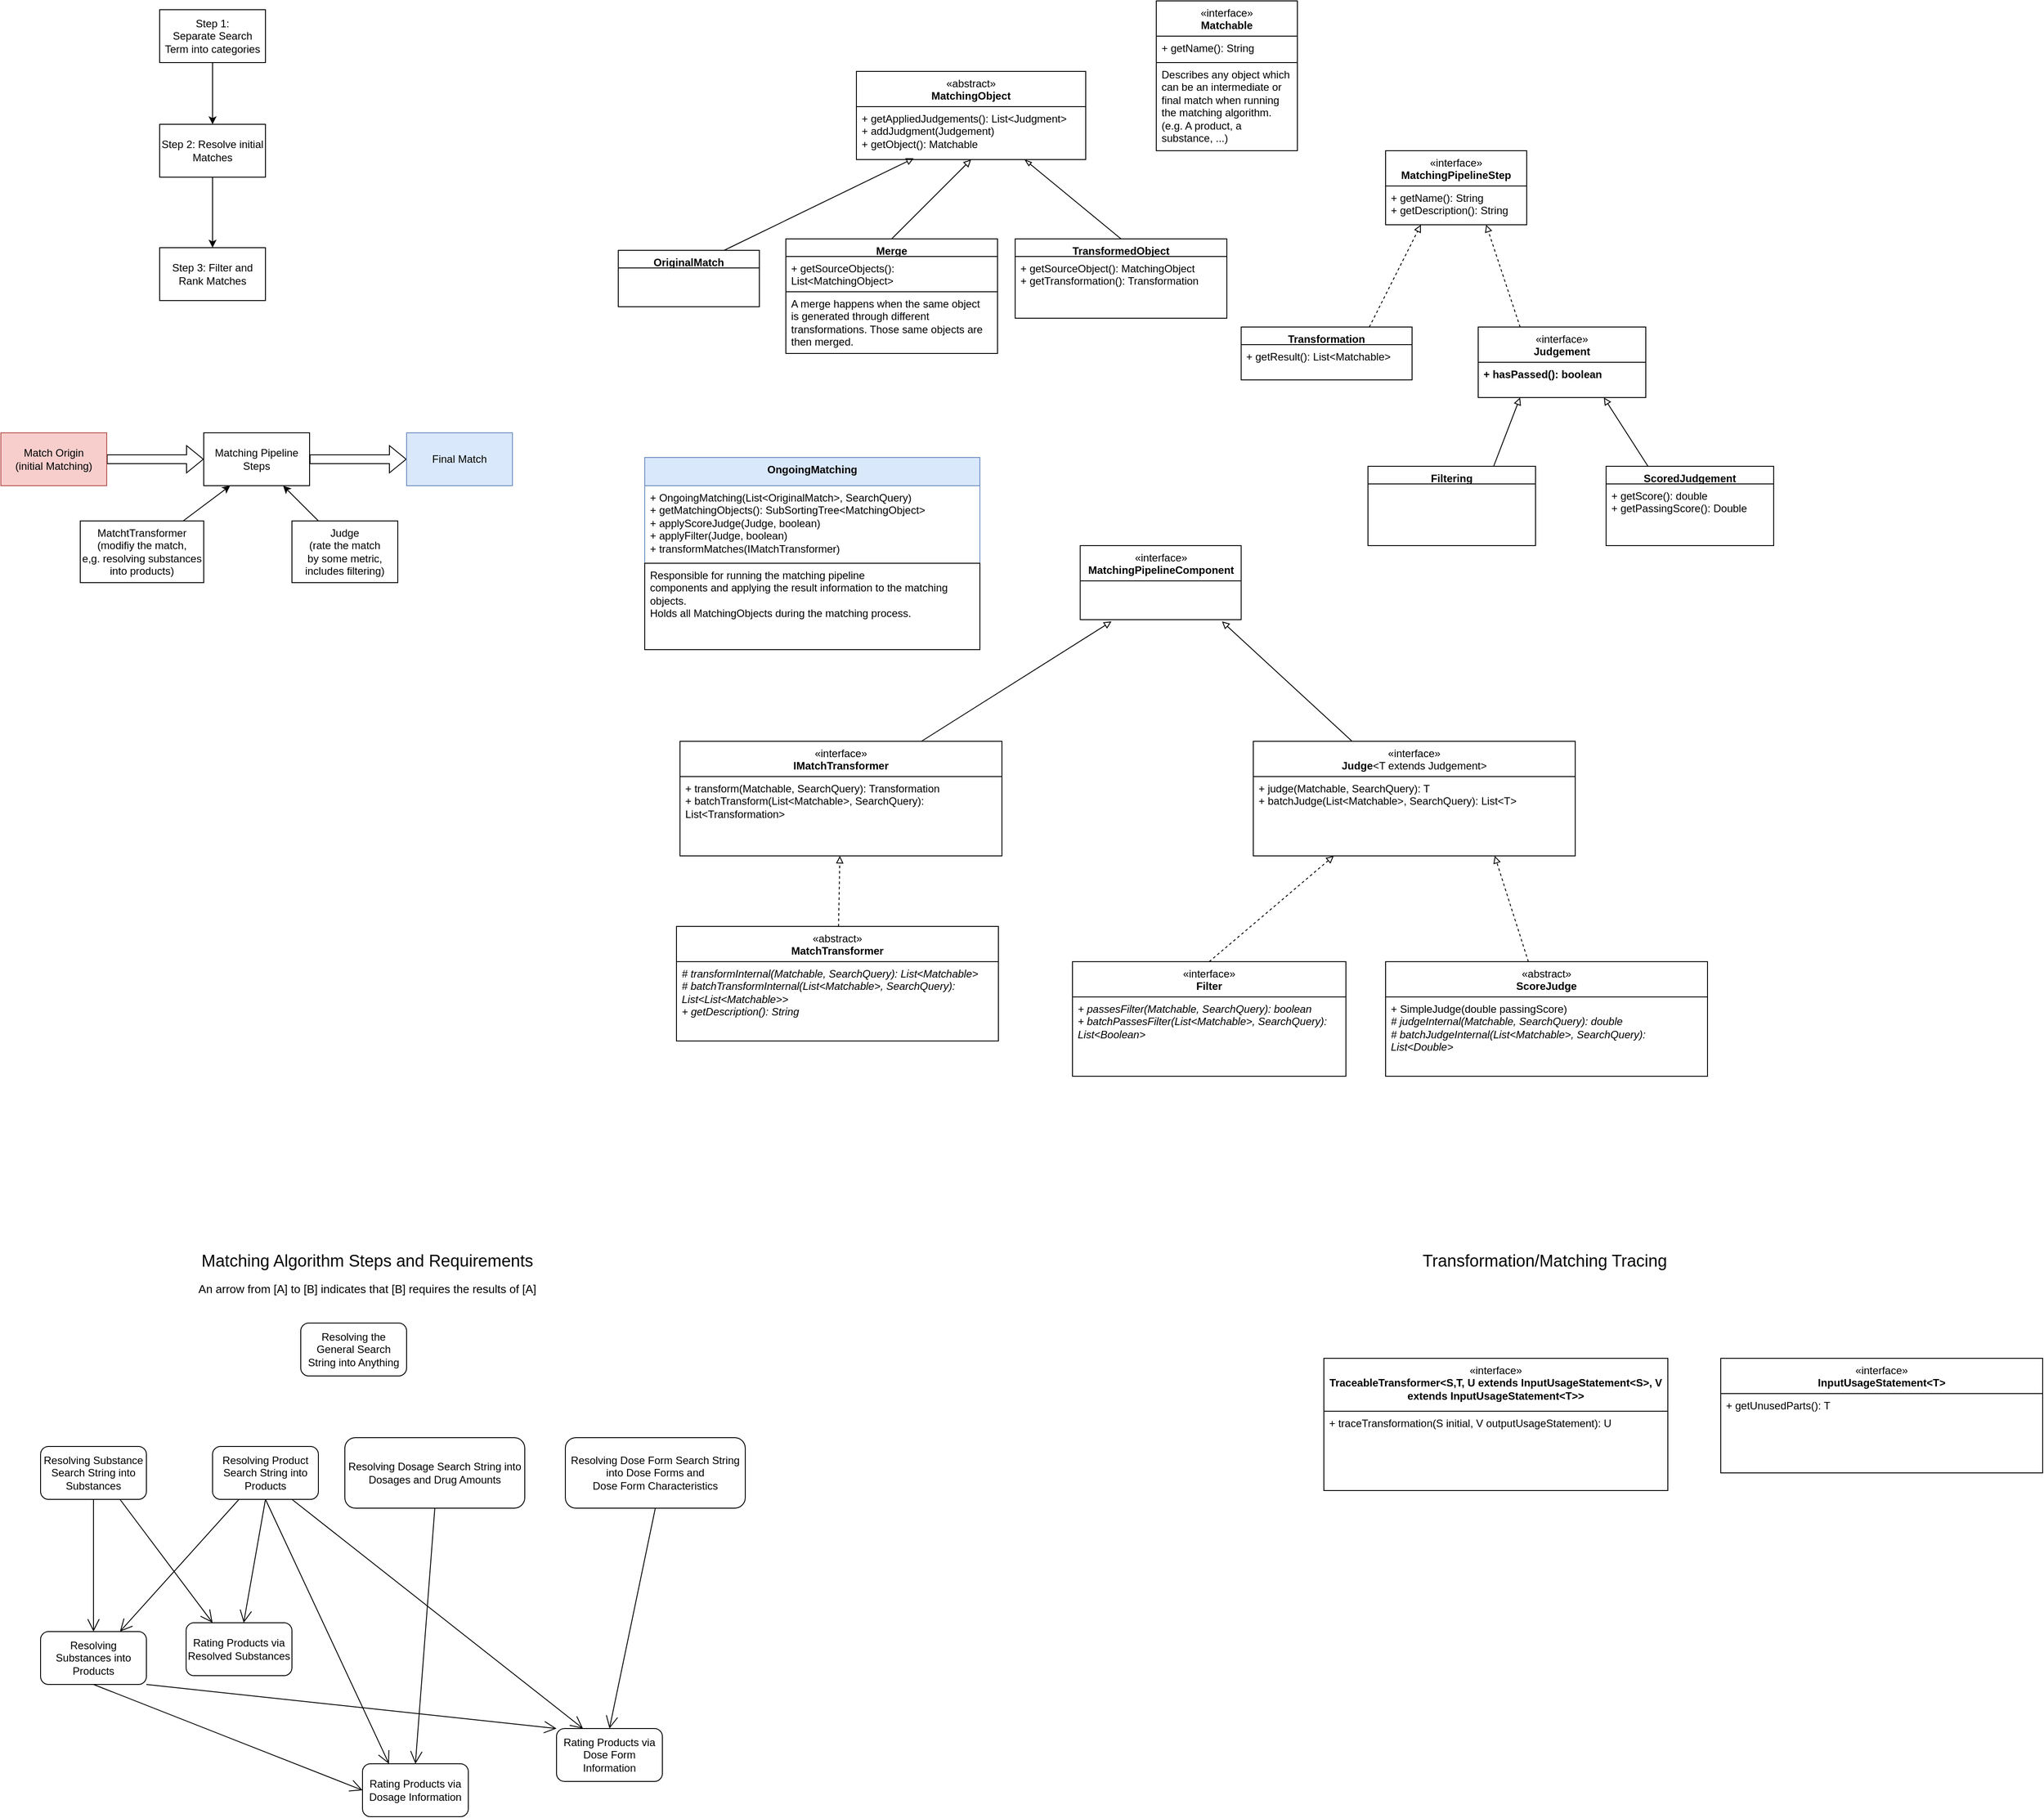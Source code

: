 <mxfile version="24.4.0" type="device">
  <diagram name="Page-1" id="FMcPhcLRTEElsIuv75pr">
    <mxGraphModel dx="1318" dy="723" grid="1" gridSize="10" guides="1" tooltips="1" connect="1" arrows="1" fold="1" page="1" pageScale="1" pageWidth="850" pageHeight="1100" math="0" shadow="0">
      <root>
        <mxCell id="0" />
        <mxCell id="1" parent="0" />
        <mxCell id="ELG1PlljHL2-bM1odg6w-3" style="edgeStyle=orthogonalEdgeStyle;rounded=0;orthogonalLoop=1;jettySize=auto;html=1;entryX=0.5;entryY=0;entryDx=0;entryDy=0;" parent="1" source="ELG1PlljHL2-bM1odg6w-1" target="1X00-2WaaPi3FvJcH1Gz-4" edge="1">
          <mxGeometry relative="1" as="geometry">
            <mxPoint x="300" y="340" as="targetPoint" />
          </mxGeometry>
        </mxCell>
        <mxCell id="ELG1PlljHL2-bM1odg6w-1" value="&lt;div&gt;Step 1:&lt;/div&gt;&lt;div&gt;Separate Search Term into categories&lt;br&gt;&lt;/div&gt;" style="rounded=0;whiteSpace=wrap;html=1;" parent="1" vertex="1">
          <mxGeometry x="240" y="220" width="120" height="60" as="geometry" />
        </mxCell>
        <mxCell id="ELG1PlljHL2-bM1odg6w-2" value="Step 3: Filter and Rank Matches" style="rounded=0;whiteSpace=wrap;html=1;" parent="1" vertex="1">
          <mxGeometry x="240" y="490" width="120" height="60" as="geometry" />
        </mxCell>
        <mxCell id="ELG1PlljHL2-bM1odg6w-7" style="edgeStyle=orthogonalEdgeStyle;rounded=0;orthogonalLoop=1;jettySize=auto;html=1;entryX=0;entryY=0.5;entryDx=0;entryDy=0;shape=flexArrow;" parent="1" source="ELG1PlljHL2-bM1odg6w-4" target="ELG1PlljHL2-bM1odg6w-5" edge="1">
          <mxGeometry relative="1" as="geometry" />
        </mxCell>
        <mxCell id="ELG1PlljHL2-bM1odg6w-4" value="Match Origin&lt;br&gt;&lt;div&gt;(initial Matching)&lt;/div&gt;" style="rounded=0;whiteSpace=wrap;html=1;fillColor=#f8cecc;strokeColor=#b85450;" parent="1" vertex="1">
          <mxGeometry x="60" y="700" width="120" height="60" as="geometry" />
        </mxCell>
        <mxCell id="ELG1PlljHL2-bM1odg6w-8" style="edgeStyle=orthogonalEdgeStyle;rounded=0;orthogonalLoop=1;jettySize=auto;html=1;entryX=0;entryY=0.5;entryDx=0;entryDy=0;shape=flexArrow;" parent="1" source="ELG1PlljHL2-bM1odg6w-5" target="ELG1PlljHL2-bM1odg6w-6" edge="1">
          <mxGeometry relative="1" as="geometry" />
        </mxCell>
        <mxCell id="ELG1PlljHL2-bM1odg6w-5" value="Matching Pipeline&lt;br&gt;Steps" style="rounded=0;whiteSpace=wrap;html=1;" parent="1" vertex="1">
          <mxGeometry x="290" y="700" width="120" height="60" as="geometry" />
        </mxCell>
        <mxCell id="ELG1PlljHL2-bM1odg6w-6" value="Final Match" style="rounded=0;whiteSpace=wrap;html=1;fillColor=#dae8fc;strokeColor=#6c8ebf;" parent="1" vertex="1">
          <mxGeometry x="520" y="700" width="120" height="60" as="geometry" />
        </mxCell>
        <mxCell id="ELG1PlljHL2-bM1odg6w-13" style="rounded=0;orthogonalLoop=1;jettySize=auto;html=1;entryX=0.25;entryY=1;entryDx=0;entryDy=0;" parent="1" source="ELG1PlljHL2-bM1odg6w-12" target="ELG1PlljHL2-bM1odg6w-5" edge="1">
          <mxGeometry relative="1" as="geometry">
            <mxPoint x="320" y="762" as="targetPoint" />
          </mxGeometry>
        </mxCell>
        <mxCell id="ELG1PlljHL2-bM1odg6w-12" value="MatchtTransformer&lt;br&gt;(modifiy the match,&lt;br&gt;&lt;div&gt;e,g. resolving substances into products)&lt;br&gt;&lt;/div&gt;" style="rounded=0;whiteSpace=wrap;html=1;" parent="1" vertex="1">
          <mxGeometry x="150" y="800" width="140" height="70" as="geometry" />
        </mxCell>
        <mxCell id="ELG1PlljHL2-bM1odg6w-17" style="rounded=0;orthogonalLoop=1;jettySize=auto;html=1;exitX=0.25;exitY=0;exitDx=0;exitDy=0;entryX=0.75;entryY=1;entryDx=0;entryDy=0;" parent="1" source="ELG1PlljHL2-bM1odg6w-16" target="ELG1PlljHL2-bM1odg6w-5" edge="1">
          <mxGeometry relative="1" as="geometry" />
        </mxCell>
        <mxCell id="ELG1PlljHL2-bM1odg6w-16" value="Judge&lt;br&gt;(rate the match&lt;br&gt;by some metric,&lt;br&gt;includes filtering)" style="rounded=0;whiteSpace=wrap;html=1;" parent="1" vertex="1">
          <mxGeometry x="390" y="800" width="120" height="70" as="geometry" />
        </mxCell>
        <mxCell id="ELG1PlljHL2-bM1odg6w-28" value="&lt;span style=&quot;font-weight: normal;&quot;&gt;«interface»&lt;/span&gt;&lt;br&gt;&lt;b&gt;MatchingPipelineStep&lt;/b&gt;" style="swimlane;fontStyle=1;align=center;verticalAlign=top;childLayout=stackLayout;horizontal=1;startSize=40;horizontalStack=0;resizeParent=1;resizeParentMax=0;resizeLast=0;collapsible=1;marginBottom=0;whiteSpace=wrap;html=1;" parent="1" vertex="1">
          <mxGeometry x="1630" y="380" width="160" height="84" as="geometry" />
        </mxCell>
        <mxCell id="ELG1PlljHL2-bM1odg6w-29" value="&lt;div&gt;+ getName(): String&lt;/div&gt;&lt;div&gt;+ getDescription(): String&lt;br&gt;&lt;/div&gt;" style="text;strokeColor=none;fillColor=none;align=left;verticalAlign=top;spacingLeft=4;spacingRight=4;overflow=hidden;rotatable=0;points=[[0,0.5],[1,0.5]];portConstraint=eastwest;whiteSpace=wrap;html=1;" parent="ELG1PlljHL2-bM1odg6w-28" vertex="1">
          <mxGeometry y="40" width="160" height="44" as="geometry" />
        </mxCell>
        <mxCell id="ELG1PlljHL2-bM1odg6w-34" style="rounded=0;orthogonalLoop=1;jettySize=auto;html=1;entryX=0.713;entryY=1;entryDx=0;entryDy=0;entryPerimeter=0;exitX=0.25;exitY=0;exitDx=0;exitDy=0;dashed=1;endArrow=block;endFill=0;" parent="1" source="kuBtR63fE_IgyAm7oiev-7" target="ELG1PlljHL2-bM1odg6w-29" edge="1">
          <mxGeometry relative="1" as="geometry">
            <mxPoint x="1780" y="560" as="sourcePoint" />
          </mxGeometry>
        </mxCell>
        <mxCell id="ELG1PlljHL2-bM1odg6w-35" value="Transformation" style="swimlane;fontStyle=1;align=center;verticalAlign=top;childLayout=stackLayout;horizontal=1;startSize=20;horizontalStack=0;resizeParent=1;resizeParentMax=0;resizeLast=0;collapsible=1;marginBottom=0;whiteSpace=wrap;html=1;" parent="1" vertex="1">
          <mxGeometry x="1466.25" y="580" width="193.75" height="60" as="geometry" />
        </mxCell>
        <mxCell id="kuBtR63fE_IgyAm7oiev-61" value="+ getResult(): List&amp;lt;Matchable&amp;gt;" style="text;strokeColor=none;fillColor=none;align=left;verticalAlign=top;spacingLeft=4;spacingRight=4;overflow=hidden;rotatable=0;points=[[0,0.5],[1,0.5]];portConstraint=eastwest;whiteSpace=wrap;html=1;" parent="ELG1PlljHL2-bM1odg6w-35" vertex="1">
          <mxGeometry y="20" width="193.75" height="40" as="geometry" />
        </mxCell>
        <mxCell id="kuBtR63fE_IgyAm7oiev-1" value="&lt;span style=&quot;font-weight: normal;&quot;&gt;«abstract»&lt;/span&gt;&lt;br&gt;MatchingObject" style="swimlane;fontStyle=1;align=center;verticalAlign=top;childLayout=stackLayout;horizontal=1;startSize=40;horizontalStack=0;resizeParent=1;resizeParentMax=0;resizeLast=0;collapsible=1;marginBottom=0;whiteSpace=wrap;html=1;" parent="1" vertex="1">
          <mxGeometry x="1030" y="290" width="260" height="100" as="geometry" />
        </mxCell>
        <mxCell id="kuBtR63fE_IgyAm7oiev-5" value="&lt;div&gt;+ getAppliedJudgements(): List&amp;lt;Judgment&amp;gt;&lt;br&gt;&lt;/div&gt;&lt;div&gt;+ addJudgment(Judgement)&lt;br&gt;&lt;/div&gt;+ getObject(): Matchable" style="text;strokeColor=none;fillColor=none;align=left;verticalAlign=top;spacingLeft=4;spacingRight=4;overflow=hidden;rotatable=0;points=[[0,0.5],[1,0.5]];portConstraint=eastwest;whiteSpace=wrap;html=1;" parent="kuBtR63fE_IgyAm7oiev-1" vertex="1">
          <mxGeometry y="40" width="260" height="60" as="geometry" />
        </mxCell>
        <mxCell id="kuBtR63fE_IgyAm7oiev-7" value="&lt;div&gt;&lt;span style=&quot;font-weight: normal;&quot;&gt;«interface»&lt;/span&gt;&lt;br&gt;Judgement&lt;/div&gt;" style="swimlane;fontStyle=1;align=center;verticalAlign=top;childLayout=stackLayout;horizontal=1;startSize=40;horizontalStack=0;resizeParent=1;resizeParentMax=0;resizeLast=0;collapsible=1;marginBottom=0;whiteSpace=wrap;html=1;" parent="1" vertex="1">
          <mxGeometry x="1735" y="580" width="190" height="80" as="geometry" />
        </mxCell>
        <mxCell id="kuBtR63fE_IgyAm7oiev-8" value="+ hasPassed(): boolean" style="text;strokeColor=none;fillColor=none;align=left;verticalAlign=top;spacingLeft=4;spacingRight=4;overflow=hidden;rotatable=0;points=[[0,0.5],[1,0.5]];portConstraint=eastwest;whiteSpace=wrap;html=1;fontStyle=1" parent="kuBtR63fE_IgyAm7oiev-7" vertex="1">
          <mxGeometry y="40" width="190" height="40" as="geometry" />
        </mxCell>
        <mxCell id="kuBtR63fE_IgyAm7oiev-16" style="rounded=0;orthogonalLoop=1;jettySize=auto;html=1;exitX=0.25;exitY=0;exitDx=0;exitDy=0;entryX=0.75;entryY=1;entryDx=0;entryDy=0;endArrow=block;endFill=0;" parent="1" source="kuBtR63fE_IgyAm7oiev-9" target="kuBtR63fE_IgyAm7oiev-7" edge="1">
          <mxGeometry relative="1" as="geometry" />
        </mxCell>
        <mxCell id="kuBtR63fE_IgyAm7oiev-9" value="ScoredJudgement" style="swimlane;fontStyle=1;align=center;verticalAlign=top;childLayout=stackLayout;horizontal=1;startSize=20;horizontalStack=0;resizeParent=1;resizeParentMax=0;resizeLast=0;collapsible=1;marginBottom=0;whiteSpace=wrap;html=1;" parent="1" vertex="1">
          <mxGeometry x="1880" y="738" width="190" height="90" as="geometry" />
        </mxCell>
        <mxCell id="kuBtR63fE_IgyAm7oiev-10" value="+ getScore(): double&lt;br&gt;&lt;div&gt;+ getPassingScore(): Double&lt;/div&gt;" style="text;strokeColor=none;fillColor=none;align=left;verticalAlign=top;spacingLeft=4;spacingRight=4;overflow=hidden;rotatable=0;points=[[0,0.5],[1,0.5]];portConstraint=eastwest;whiteSpace=wrap;html=1;" parent="kuBtR63fE_IgyAm7oiev-9" vertex="1">
          <mxGeometry y="20" width="190" height="70" as="geometry" />
        </mxCell>
        <mxCell id="kuBtR63fE_IgyAm7oiev-15" style="rounded=0;orthogonalLoop=1;jettySize=auto;html=1;exitX=0.75;exitY=0;exitDx=0;exitDy=0;entryX=0.25;entryY=1;entryDx=0;entryDy=0;endArrow=block;endFill=0;" parent="1" source="kuBtR63fE_IgyAm7oiev-13" target="kuBtR63fE_IgyAm7oiev-7" edge="1">
          <mxGeometry relative="1" as="geometry" />
        </mxCell>
        <mxCell id="kuBtR63fE_IgyAm7oiev-13" value="Filtering" style="swimlane;fontStyle=1;align=center;verticalAlign=top;childLayout=stackLayout;horizontal=1;startSize=20;horizontalStack=0;resizeParent=1;resizeParentMax=0;resizeLast=0;collapsible=1;marginBottom=0;whiteSpace=wrap;html=1;" parent="1" vertex="1">
          <mxGeometry x="1610" y="738" width="190" height="90" as="geometry">
            <mxRectangle x="1610" y="738" width="90" height="32" as="alternateBounds" />
          </mxGeometry>
        </mxCell>
        <mxCell id="kuBtR63fE_IgyAm7oiev-17" value="" style="rounded=0;orthogonalLoop=1;jettySize=auto;html=1;exitX=0.75;exitY=0;exitDx=0;exitDy=0;entryX=0.25;entryY=1;entryDx=0;entryDy=0;endArrow=block;endFill=0;dashed=1;" parent="1" source="ELG1PlljHL2-bM1odg6w-35" target="ELG1PlljHL2-bM1odg6w-28" edge="1">
          <mxGeometry relative="1" as="geometry">
            <mxPoint x="1510" y="603" as="sourcePoint" />
            <mxPoint x="1627.5" y="502" as="targetPoint" />
          </mxGeometry>
        </mxCell>
        <mxCell id="kuBtR63fE_IgyAm7oiev-19" value="OriginalMatch" style="swimlane;fontStyle=1;align=center;verticalAlign=top;childLayout=stackLayout;horizontal=1;startSize=20;horizontalStack=0;resizeParent=1;resizeParentMax=0;resizeLast=0;collapsible=1;marginBottom=0;whiteSpace=wrap;html=1;" parent="1" vertex="1">
          <mxGeometry x="760" y="493" width="160" height="64" as="geometry" />
        </mxCell>
        <mxCell id="kuBtR63fE_IgyAm7oiev-25" style="rounded=0;orthogonalLoop=1;jettySize=auto;html=1;exitX=0.5;exitY=0;exitDx=0;exitDy=0;endArrow=blockThin;endFill=0;" parent="1" source="kuBtR63fE_IgyAm7oiev-21" target="kuBtR63fE_IgyAm7oiev-1" edge="1">
          <mxGeometry relative="1" as="geometry" />
        </mxCell>
        <mxCell id="kuBtR63fE_IgyAm7oiev-21" value="TransformedObject" style="swimlane;fontStyle=1;align=center;verticalAlign=top;childLayout=stackLayout;horizontal=1;startSize=20;horizontalStack=0;resizeParent=1;resizeParentMax=0;resizeLast=0;collapsible=1;marginBottom=0;whiteSpace=wrap;html=1;" parent="1" vertex="1">
          <mxGeometry x="1210" y="480" width="240" height="90" as="geometry" />
        </mxCell>
        <mxCell id="kuBtR63fE_IgyAm7oiev-22" value="&lt;div&gt;+ getSourceObject(): MatchingObject&lt;br&gt;&lt;/div&gt;&lt;div&gt;+ getTransformation(): Transformation&lt;br&gt;&lt;/div&gt;" style="text;strokeColor=none;fillColor=none;align=left;verticalAlign=top;spacingLeft=4;spacingRight=4;overflow=hidden;rotatable=0;points=[[0,0.5],[1,0.5]];portConstraint=eastwest;whiteSpace=wrap;html=1;" parent="kuBtR63fE_IgyAm7oiev-21" vertex="1">
          <mxGeometry y="20" width="240" height="70" as="geometry" />
        </mxCell>
        <mxCell id="kuBtR63fE_IgyAm7oiev-24" style="rounded=0;orthogonalLoop=1;jettySize=auto;html=1;exitX=0.75;exitY=0;exitDx=0;exitDy=0;entryX=0.25;entryY=0.977;entryDx=0;entryDy=0;entryPerimeter=0;endArrow=block;endFill=0;" parent="1" source="kuBtR63fE_IgyAm7oiev-19" target="kuBtR63fE_IgyAm7oiev-5" edge="1">
          <mxGeometry relative="1" as="geometry" />
        </mxCell>
        <mxCell id="kuBtR63fE_IgyAm7oiev-26" value="&lt;span style=&quot;font-weight: normal;&quot;&gt;«interface»&lt;/span&gt;&lt;br&gt;Matchable" style="swimlane;fontStyle=1;align=center;verticalAlign=top;childLayout=stackLayout;horizontal=1;startSize=40;horizontalStack=0;resizeParent=1;resizeParentMax=0;resizeLast=0;collapsible=1;marginBottom=0;whiteSpace=wrap;html=1;" parent="1" vertex="1">
          <mxGeometry x="1370" y="210" width="160" height="170" as="geometry" />
        </mxCell>
        <mxCell id="kuBtR63fE_IgyAm7oiev-27" value="&lt;div&gt;+ getName(): String&lt;/div&gt;" style="text;strokeColor=none;fillColor=none;align=left;verticalAlign=top;spacingLeft=4;spacingRight=4;overflow=hidden;rotatable=0;points=[[0,0.5],[1,0.5]];portConstraint=eastwest;whiteSpace=wrap;html=1;" parent="kuBtR63fE_IgyAm7oiev-26" vertex="1">
          <mxGeometry y="40" width="160" height="30" as="geometry" />
        </mxCell>
        <mxCell id="kuBtR63fE_IgyAm7oiev-28" value="&lt;div&gt;Describes any object which&lt;/div&gt;&lt;div&gt;can be an intermediate or&lt;/div&gt;&lt;div&gt;final match when running&lt;/div&gt;&lt;div&gt;the matching algorithm.&lt;br&gt;(e.g. A product, a substance, ...)&lt;br&gt;&lt;/div&gt;" style="text;strokeColor=default;fillColor=none;align=left;verticalAlign=top;spacingLeft=4;spacingRight=4;overflow=hidden;rotatable=0;points=[[0,0.5],[1,0.5]];portConstraint=eastwest;whiteSpace=wrap;html=1;" parent="kuBtR63fE_IgyAm7oiev-26" vertex="1">
          <mxGeometry y="70" width="160" height="100" as="geometry" />
        </mxCell>
        <mxCell id="kuBtR63fE_IgyAm7oiev-45" style="rounded=0;orthogonalLoop=1;jettySize=auto;html=1;entryX=0.881;entryY=1.045;entryDx=0;entryDy=0;endArrow=block;endFill=0;entryPerimeter=0;" parent="1" source="kuBtR63fE_IgyAm7oiev-29" edge="1">
          <mxGeometry relative="1" as="geometry">
            <mxPoint x="1444.532" y="913.98" as="targetPoint" />
          </mxGeometry>
        </mxCell>
        <mxCell id="kuBtR63fE_IgyAm7oiev-29" value="&lt;span style=&quot;font-weight: normal;&quot;&gt;«interface»&lt;/span&gt;&lt;br&gt;Judge&lt;span style=&quot;font-weight: normal;&quot;&gt;&amp;lt;T extends Judgement&amp;gt;&lt;br&gt;&lt;/span&gt;" style="swimlane;fontStyle=1;align=center;verticalAlign=top;childLayout=stackLayout;horizontal=1;startSize=40;horizontalStack=0;resizeParent=1;resizeParentMax=0;resizeLast=0;collapsible=1;marginBottom=0;whiteSpace=wrap;html=1;" parent="1" vertex="1">
          <mxGeometry x="1480" y="1050" width="365" height="130" as="geometry" />
        </mxCell>
        <mxCell id="kuBtR63fE_IgyAm7oiev-30" value="&lt;div&gt;+ judge(Matchable, SearchQuery): T&lt;br&gt;&lt;/div&gt;&lt;div&gt;+ batchJudge(List&amp;lt;Matchable&amp;gt;, SearchQuery): List&amp;lt;T&amp;gt;&lt;br&gt;&lt;/div&gt;" style="text;strokeColor=none;fillColor=none;align=left;verticalAlign=top;spacingLeft=4;spacingRight=4;overflow=hidden;rotatable=0;points=[[0,0.5],[1,0.5]];portConstraint=eastwest;whiteSpace=wrap;html=1;" parent="kuBtR63fE_IgyAm7oiev-29" vertex="1">
          <mxGeometry y="40" width="365" height="90" as="geometry" />
        </mxCell>
        <mxCell id="kuBtR63fE_IgyAm7oiev-46" style="rounded=0;orthogonalLoop=1;jettySize=auto;html=1;exitX=0.75;exitY=0;exitDx=0;exitDy=0;entryX=0.194;entryY=1.045;entryDx=0;entryDy=0;endArrow=block;endFill=0;entryPerimeter=0;" parent="1" source="kuBtR63fE_IgyAm7oiev-32" edge="1">
          <mxGeometry relative="1" as="geometry">
            <mxPoint x="1319.155" y="913.98" as="targetPoint" />
          </mxGeometry>
        </mxCell>
        <mxCell id="kuBtR63fE_IgyAm7oiev-32" value="&lt;span style=&quot;font-weight: normal;&quot;&gt;«interface»&lt;/span&gt;&lt;br&gt;IMatchTransformer" style="swimlane;fontStyle=1;align=center;verticalAlign=top;childLayout=stackLayout;horizontal=1;startSize=40;horizontalStack=0;resizeParent=1;resizeParentMax=0;resizeLast=0;collapsible=1;marginBottom=0;whiteSpace=wrap;html=1;" parent="1" vertex="1">
          <mxGeometry x="830" y="1050" width="365" height="130" as="geometry" />
        </mxCell>
        <mxCell id="kuBtR63fE_IgyAm7oiev-33" value="&lt;div&gt;+ transform(Matchable, SearchQuery): Transformation&lt;br&gt;&lt;/div&gt;&lt;div&gt;+ batchTransform(List&amp;lt;Matchable&amp;gt;, SearchQuery): List&amp;lt;Transformation&amp;gt;&lt;br&gt;&lt;/div&gt;" style="text;strokeColor=none;fillColor=none;align=left;verticalAlign=top;spacingLeft=4;spacingRight=4;overflow=hidden;rotatable=0;points=[[0,0.5],[1,0.5]];portConstraint=eastwest;whiteSpace=wrap;html=1;" parent="kuBtR63fE_IgyAm7oiev-32" vertex="1">
          <mxGeometry y="40" width="365" height="90" as="geometry" />
        </mxCell>
        <mxCell id="kuBtR63fE_IgyAm7oiev-51" style="rounded=0;orthogonalLoop=1;jettySize=auto;html=1;exitX=0.5;exitY=0;exitDx=0;exitDy=0;endArrow=block;endFill=0;dashed=1;entryX=0.25;entryY=1;entryDx=0;entryDy=0;" parent="1" source="kuBtR63fE_IgyAm7oiev-34" target="kuBtR63fE_IgyAm7oiev-29" edge="1">
          <mxGeometry relative="1" as="geometry">
            <mxPoint x="1660" y="1240" as="targetPoint" />
          </mxGeometry>
        </mxCell>
        <mxCell id="kuBtR63fE_IgyAm7oiev-34" value="&lt;div&gt;&lt;span style=&quot;font-weight: normal;&quot;&gt;«interface»&lt;/span&gt;&lt;/div&gt;&lt;div&gt;Filter&lt;/div&gt;" style="swimlane;fontStyle=1;align=center;verticalAlign=top;childLayout=stackLayout;horizontal=1;startSize=40;horizontalStack=0;resizeParent=1;resizeParentMax=0;resizeLast=0;collapsible=1;marginBottom=0;whiteSpace=wrap;html=1;" parent="1" vertex="1">
          <mxGeometry x="1275" y="1300" width="310" height="130" as="geometry" />
        </mxCell>
        <mxCell id="kuBtR63fE_IgyAm7oiev-35" value="&lt;div&gt;&lt;i&gt;+ passesFilter(Matchable, SearchQuery): boolean&lt;/i&gt;&lt;br&gt;&lt;/div&gt;&lt;div&gt;&lt;i&gt;+ batchPassesFilter(List&amp;lt;Matchable&amp;gt;, SearchQuery): List&amp;lt;Boolean&amp;gt;&lt;/i&gt;&lt;br&gt;&lt;/div&gt;" style="text;strokeColor=none;fillColor=none;align=left;verticalAlign=top;spacingLeft=4;spacingRight=4;overflow=hidden;rotatable=0;points=[[0,0.5],[1,0.5]];portConstraint=eastwest;whiteSpace=wrap;html=1;" parent="kuBtR63fE_IgyAm7oiev-34" vertex="1">
          <mxGeometry y="40" width="310" height="90" as="geometry" />
        </mxCell>
        <mxCell id="kuBtR63fE_IgyAm7oiev-36" value="OngoingMatching" style="swimlane;fontStyle=1;align=center;verticalAlign=top;childLayout=stackLayout;horizontal=1;startSize=32;horizontalStack=0;resizeParent=1;resizeParentMax=0;resizeLast=0;collapsible=1;marginBottom=0;whiteSpace=wrap;html=1;fillColor=#dae8fc;strokeColor=#6c8ebf;" parent="1" vertex="1">
          <mxGeometry x="790" y="728" width="380" height="218" as="geometry" />
        </mxCell>
        <mxCell id="kuBtR63fE_IgyAm7oiev-37" value="&lt;div&gt;+ OngoingMatching(List&amp;lt;OriginalMatch&amp;gt;, SearchQuery)&lt;/div&gt;&lt;div&gt;+ getMatchingObjects(): SubSortingTree&amp;lt;MatchingObject&amp;gt;&lt;/div&gt;&lt;div&gt;+ applyScoreJudge(Judge, boolean)&lt;br&gt;&lt;/div&gt;&lt;div&gt;+ applyFilter(Judge, boolean)&lt;/div&gt;&lt;div&gt;+ transformMatches(IMatchTransformer)&lt;br&gt;&lt;/div&gt;" style="text;strokeColor=none;fillColor=none;align=left;verticalAlign=top;spacingLeft=4;spacingRight=4;overflow=hidden;rotatable=0;points=[[0,0.5],[1,0.5]];portConstraint=eastwest;whiteSpace=wrap;html=1;" parent="kuBtR63fE_IgyAm7oiev-36" vertex="1">
          <mxGeometry y="32" width="380" height="88" as="geometry" />
        </mxCell>
        <mxCell id="kuBtR63fE_IgyAm7oiev-47" value="&lt;div&gt;Responsible for running the matching pipeline&lt;/div&gt;&lt;div&gt;components and applying the result information to the matching objects.&lt;/div&gt;&lt;div&gt;Holds all MatchingObjects during the matching process.&lt;br&gt;&lt;/div&gt;" style="text;strokeColor=default;fillColor=none;align=left;verticalAlign=top;spacingLeft=4;spacingRight=4;overflow=hidden;rotatable=0;points=[[0,0.5],[1,0.5]];portConstraint=eastwest;whiteSpace=wrap;html=1;" parent="kuBtR63fE_IgyAm7oiev-36" vertex="1">
          <mxGeometry y="120" width="380" height="98" as="geometry" />
        </mxCell>
        <mxCell id="kuBtR63fE_IgyAm7oiev-49" value="&lt;span style=&quot;font-weight: normal;&quot;&gt;«interface»&lt;/span&gt;&lt;br&gt;&lt;b&gt;MatchingPipelineComponent&lt;/b&gt;" style="swimlane;fontStyle=1;align=center;verticalAlign=top;childLayout=stackLayout;horizontal=1;startSize=40;horizontalStack=0;resizeParent=1;resizeParentMax=0;resizeLast=0;collapsible=1;marginBottom=0;whiteSpace=wrap;html=1;" parent="1" vertex="1">
          <mxGeometry x="1283.75" y="828" width="182.5" height="84" as="geometry" />
        </mxCell>
        <mxCell id="kuBtR63fE_IgyAm7oiev-55" style="rounded=0;orthogonalLoop=1;jettySize=auto;html=1;endArrow=block;endFill=0;dashed=1;entryX=0.75;entryY=1;entryDx=0;entryDy=0;" parent="1" source="kuBtR63fE_IgyAm7oiev-52" target="kuBtR63fE_IgyAm7oiev-29" edge="1">
          <mxGeometry relative="1" as="geometry" />
        </mxCell>
        <mxCell id="kuBtR63fE_IgyAm7oiev-52" value="&lt;span style=&quot;font-weight: normal;&quot;&gt;«abstract»&lt;/span&gt;&lt;br&gt;ScoreJudge&lt;span style=&quot;font-weight: normal;&quot;&gt;&lt;br&gt;&lt;/span&gt;" style="swimlane;fontStyle=1;align=center;verticalAlign=top;childLayout=stackLayout;horizontal=1;startSize=40;horizontalStack=0;resizeParent=1;resizeParentMax=0;resizeLast=0;collapsible=1;marginBottom=0;whiteSpace=wrap;html=1;" parent="1" vertex="1">
          <mxGeometry x="1630" y="1300" width="365" height="130" as="geometry" />
        </mxCell>
        <mxCell id="kuBtR63fE_IgyAm7oiev-53" value="&lt;div&gt;+ SimpleJudge(double passingScore)&lt;/div&gt;&lt;div&gt;&lt;i&gt;# judgeInternal(Matchable, SearchQuery): double&lt;/i&gt;&lt;br&gt;&lt;/div&gt;&lt;div&gt;&lt;i&gt;# batchJudgeInternal(List&amp;lt;Matchable&amp;gt;, SearchQuery): List&amp;lt;Double&amp;gt;&lt;/i&gt;&lt;br&gt;&lt;/div&gt;" style="text;strokeColor=none;fillColor=none;align=left;verticalAlign=top;spacingLeft=4;spacingRight=4;overflow=hidden;rotatable=0;points=[[0,0.5],[1,0.5]];portConstraint=eastwest;whiteSpace=wrap;html=1;" parent="kuBtR63fE_IgyAm7oiev-52" vertex="1">
          <mxGeometry y="40" width="365" height="90" as="geometry" />
        </mxCell>
        <mxCell id="kuBtR63fE_IgyAm7oiev-60" style="rounded=0;orthogonalLoop=1;jettySize=auto;html=1;endArrow=block;endFill=0;dashed=1;" parent="1" source="kuBtR63fE_IgyAm7oiev-58" target="kuBtR63fE_IgyAm7oiev-32" edge="1">
          <mxGeometry relative="1" as="geometry" />
        </mxCell>
        <mxCell id="kuBtR63fE_IgyAm7oiev-58" value="&lt;span style=&quot;font-weight: normal;&quot;&gt;«abstract»&lt;/span&gt;&lt;br&gt;MatchTransformer" style="swimlane;fontStyle=1;align=center;verticalAlign=top;childLayout=stackLayout;horizontal=1;startSize=40;horizontalStack=0;resizeParent=1;resizeParentMax=0;resizeLast=0;collapsible=1;marginBottom=0;whiteSpace=wrap;html=1;" parent="1" vertex="1">
          <mxGeometry x="826" y="1260" width="365" height="130" as="geometry" />
        </mxCell>
        <mxCell id="kuBtR63fE_IgyAm7oiev-59" value="&lt;div&gt;&lt;i&gt;# transformInternal(Matchable, SearchQuery): List&amp;lt;Matchable&amp;gt;&lt;br&gt;&lt;/i&gt;&lt;/div&gt;&lt;div&gt;&lt;i&gt;# batchTransformInternal(List&amp;lt;Matchable&amp;gt;, SearchQuery): List&amp;lt;List&amp;lt;Matchable&amp;gt;&amp;gt;&lt;/i&gt;&lt;/div&gt;&lt;div&gt;&lt;i&gt;+ getDescription(): String&lt;br&gt;&lt;/i&gt;&lt;/div&gt;" style="text;strokeColor=none;fillColor=none;align=left;verticalAlign=top;spacingLeft=4;spacingRight=4;overflow=hidden;rotatable=0;points=[[0,0.5],[1,0.5]];portConstraint=eastwest;whiteSpace=wrap;html=1;" parent="kuBtR63fE_IgyAm7oiev-58" vertex="1">
          <mxGeometry y="40" width="365" height="90" as="geometry" />
        </mxCell>
        <mxCell id="kuBtR63fE_IgyAm7oiev-65" style="rounded=0;orthogonalLoop=1;jettySize=auto;html=1;exitX=0.5;exitY=0;exitDx=0;exitDy=0;entryX=0.5;entryY=1;entryDx=0;entryDy=0;endArrow=block;endFill=0;" parent="1" source="kuBtR63fE_IgyAm7oiev-63" target="kuBtR63fE_IgyAm7oiev-1" edge="1">
          <mxGeometry relative="1" as="geometry" />
        </mxCell>
        <mxCell id="kuBtR63fE_IgyAm7oiev-63" value="Merge" style="swimlane;fontStyle=1;align=center;verticalAlign=top;childLayout=stackLayout;horizontal=1;startSize=20;horizontalStack=0;resizeParent=1;resizeParentMax=0;resizeLast=0;collapsible=1;marginBottom=0;whiteSpace=wrap;html=1;" parent="1" vertex="1">
          <mxGeometry x="950" y="480" width="240" height="130" as="geometry" />
        </mxCell>
        <mxCell id="kuBtR63fE_IgyAm7oiev-64" value="+ getSourceObjects(): List&amp;lt;MatchingObject&amp;gt;" style="text;strokeColor=none;fillColor=none;align=left;verticalAlign=top;spacingLeft=4;spacingRight=4;overflow=hidden;rotatable=0;points=[[0,0.5],[1,0.5]];portConstraint=eastwest;whiteSpace=wrap;html=1;" parent="kuBtR63fE_IgyAm7oiev-63" vertex="1">
          <mxGeometry y="20" width="240" height="40" as="geometry" />
        </mxCell>
        <mxCell id="kuBtR63fE_IgyAm7oiev-66" value="&lt;div&gt;A merge happens when the same object&lt;/div&gt;&lt;div&gt;is generated through different transformations. Those same objects are then merged.&lt;br&gt;&lt;/div&gt;" style="text;strokeColor=default;fillColor=none;align=left;verticalAlign=top;spacingLeft=4;spacingRight=4;overflow=hidden;rotatable=0;points=[[0,0.5],[1,0.5]];portConstraint=eastwest;whiteSpace=wrap;html=1;" parent="kuBtR63fE_IgyAm7oiev-63" vertex="1">
          <mxGeometry y="60" width="240" height="70" as="geometry" />
        </mxCell>
        <mxCell id="1X00-2WaaPi3FvJcH1Gz-9" style="edgeStyle=orthogonalEdgeStyle;rounded=0;orthogonalLoop=1;jettySize=auto;html=1;exitX=0.5;exitY=1;exitDx=0;exitDy=0;entryX=0.5;entryY=0;entryDx=0;entryDy=0;" parent="1" source="1X00-2WaaPi3FvJcH1Gz-4" target="ELG1PlljHL2-bM1odg6w-2" edge="1">
          <mxGeometry relative="1" as="geometry" />
        </mxCell>
        <mxCell id="1X00-2WaaPi3FvJcH1Gz-4" value="Step 2: Resolve initial Matches" style="rounded=0;whiteSpace=wrap;html=1;" parent="1" vertex="1">
          <mxGeometry x="240" y="350" width="120" height="60" as="geometry" />
        </mxCell>
        <mxCell id="qJgnSjtWVRyOgZHQLz00-1" value="&lt;div style=&quot;font-size: 19px;&quot;&gt;Matching Algorithm Steps and Requirements&lt;/div&gt;" style="text;html=1;align=center;verticalAlign=middle;resizable=0;points=[];autosize=1;strokeColor=none;fillColor=none;fontSize=19;" vertex="1" parent="1">
          <mxGeometry x="275" y="1620" width="400" height="40" as="geometry" />
        </mxCell>
        <mxCell id="qJgnSjtWVRyOgZHQLz00-28" style="edgeStyle=none;rounded=0;orthogonalLoop=1;jettySize=auto;html=1;exitX=0.5;exitY=1;exitDx=0;exitDy=0;entryX=0;entryY=0.5;entryDx=0;entryDy=0;strokeColor=default;align=center;verticalAlign=middle;fontFamily=Helvetica;fontSize=11;fontColor=default;labelBackgroundColor=default;startSize=6;endArrow=open;endFill=0;endSize=12;" edge="1" parent="1" source="qJgnSjtWVRyOgZHQLz00-3" target="qJgnSjtWVRyOgZHQLz00-11">
          <mxGeometry relative="1" as="geometry" />
        </mxCell>
        <mxCell id="qJgnSjtWVRyOgZHQLz00-30" style="edgeStyle=none;rounded=0;orthogonalLoop=1;jettySize=auto;html=1;exitX=1;exitY=1;exitDx=0;exitDy=0;entryX=0;entryY=0;entryDx=0;entryDy=0;strokeColor=default;align=center;verticalAlign=middle;fontFamily=Helvetica;fontSize=11;fontColor=default;labelBackgroundColor=default;startSize=6;endArrow=open;endFill=0;endSize=12;" edge="1" parent="1" source="qJgnSjtWVRyOgZHQLz00-3" target="qJgnSjtWVRyOgZHQLz00-12">
          <mxGeometry relative="1" as="geometry" />
        </mxCell>
        <mxCell id="qJgnSjtWVRyOgZHQLz00-3" value="Resolving Substances into Products" style="rounded=1;whiteSpace=wrap;html=1;" vertex="1" parent="1">
          <mxGeometry x="105" y="2060" width="120" height="60" as="geometry" />
        </mxCell>
        <mxCell id="qJgnSjtWVRyOgZHQLz00-26" style="edgeStyle=none;rounded=0;orthogonalLoop=1;jettySize=auto;html=1;exitX=0.5;exitY=1;exitDx=0;exitDy=0;entryX=0.5;entryY=0;entryDx=0;entryDy=0;strokeColor=default;align=center;verticalAlign=middle;fontFamily=Helvetica;fontSize=11;fontColor=default;labelBackgroundColor=default;startSize=6;endArrow=open;endFill=0;endSize=12;" edge="1" parent="1" source="qJgnSjtWVRyOgZHQLz00-4" target="qJgnSjtWVRyOgZHQLz00-3">
          <mxGeometry relative="1" as="geometry" />
        </mxCell>
        <mxCell id="qJgnSjtWVRyOgZHQLz00-29" style="edgeStyle=none;rounded=0;orthogonalLoop=1;jettySize=auto;html=1;exitX=0.75;exitY=1;exitDx=0;exitDy=0;entryX=0.25;entryY=0;entryDx=0;entryDy=0;strokeColor=default;align=center;verticalAlign=middle;fontFamily=Helvetica;fontSize=11;fontColor=default;labelBackgroundColor=default;startSize=6;endArrow=open;endFill=0;endSize=12;" edge="1" parent="1" source="qJgnSjtWVRyOgZHQLz00-4" target="qJgnSjtWVRyOgZHQLz00-6">
          <mxGeometry relative="1" as="geometry" />
        </mxCell>
        <mxCell id="qJgnSjtWVRyOgZHQLz00-4" value="Resolving Substance Search String into Substances" style="rounded=1;whiteSpace=wrap;html=1;" vertex="1" parent="1">
          <mxGeometry x="105" y="1850" width="120" height="60" as="geometry" />
        </mxCell>
        <mxCell id="qJgnSjtWVRyOgZHQLz00-22" style="edgeStyle=none;rounded=0;orthogonalLoop=1;jettySize=auto;html=1;exitX=0.75;exitY=1;exitDx=0;exitDy=0;entryX=0.25;entryY=0;entryDx=0;entryDy=0;strokeColor=default;align=center;verticalAlign=middle;fontFamily=Helvetica;fontSize=11;fontColor=default;labelBackgroundColor=default;startSize=6;endArrow=open;endFill=0;endSize=12;" edge="1" parent="1" source="qJgnSjtWVRyOgZHQLz00-5" target="qJgnSjtWVRyOgZHQLz00-12">
          <mxGeometry relative="1" as="geometry" />
        </mxCell>
        <mxCell id="qJgnSjtWVRyOgZHQLz00-23" style="edgeStyle=none;rounded=0;orthogonalLoop=1;jettySize=auto;html=1;exitX=0.5;exitY=1;exitDx=0;exitDy=0;entryX=0.25;entryY=0;entryDx=0;entryDy=0;strokeColor=default;align=center;verticalAlign=middle;fontFamily=Helvetica;fontSize=11;fontColor=default;labelBackgroundColor=default;startSize=6;endArrow=open;endFill=0;endSize=12;" edge="1" parent="1" source="qJgnSjtWVRyOgZHQLz00-5" target="qJgnSjtWVRyOgZHQLz00-11">
          <mxGeometry relative="1" as="geometry" />
        </mxCell>
        <mxCell id="qJgnSjtWVRyOgZHQLz00-24" style="edgeStyle=none;rounded=0;orthogonalLoop=1;jettySize=auto;html=1;exitX=0.5;exitY=1;exitDx=0;exitDy=0;strokeColor=default;align=center;verticalAlign=middle;fontFamily=Helvetica;fontSize=11;fontColor=default;labelBackgroundColor=default;startSize=6;endArrow=open;endFill=0;endSize=12;" edge="1" parent="1" source="qJgnSjtWVRyOgZHQLz00-5" target="qJgnSjtWVRyOgZHQLz00-6">
          <mxGeometry relative="1" as="geometry" />
        </mxCell>
        <mxCell id="qJgnSjtWVRyOgZHQLz00-5" value="Resolving Product Search String into Products" style="rounded=1;whiteSpace=wrap;html=1;" vertex="1" parent="1">
          <mxGeometry x="300" y="1850" width="120" height="60" as="geometry" />
        </mxCell>
        <mxCell id="qJgnSjtWVRyOgZHQLz00-6" value="Rating Products via Resolved Substances" style="rounded=1;whiteSpace=wrap;html=1;" vertex="1" parent="1">
          <mxGeometry x="270" y="2050" width="120" height="60" as="geometry" />
        </mxCell>
        <mxCell id="qJgnSjtWVRyOgZHQLz00-21" style="edgeStyle=none;rounded=0;orthogonalLoop=1;jettySize=auto;html=1;exitX=0.5;exitY=1;exitDx=0;exitDy=0;entryX=0.5;entryY=0;entryDx=0;entryDy=0;strokeColor=default;align=center;verticalAlign=middle;fontFamily=Helvetica;fontSize=11;fontColor=default;labelBackgroundColor=default;startSize=6;endArrow=open;endFill=0;endSize=12;" edge="1" parent="1" source="qJgnSjtWVRyOgZHQLz00-7" target="qJgnSjtWVRyOgZHQLz00-12">
          <mxGeometry relative="1" as="geometry" />
        </mxCell>
        <mxCell id="qJgnSjtWVRyOgZHQLz00-7" value="Resolving Dose Form Search String into Dose Forms and&lt;br&gt;Dose Form Characteristics" style="rounded=1;whiteSpace=wrap;html=1;" vertex="1" parent="1">
          <mxGeometry x="700" y="1840" width="204" height="80" as="geometry" />
        </mxCell>
        <mxCell id="qJgnSjtWVRyOgZHQLz00-8" value="&lt;div&gt;Resolving the General Search String into Anything&lt;/div&gt;" style="rounded=1;whiteSpace=wrap;html=1;" vertex="1" parent="1">
          <mxGeometry x="400" y="1710" width="120" height="60" as="geometry" />
        </mxCell>
        <mxCell id="qJgnSjtWVRyOgZHQLz00-19" style="edgeStyle=none;rounded=0;orthogonalLoop=1;jettySize=auto;html=1;exitX=0.5;exitY=1;exitDx=0;exitDy=0;entryX=0.5;entryY=0;entryDx=0;entryDy=0;strokeColor=default;align=center;verticalAlign=middle;fontFamily=Helvetica;fontSize=11;fontColor=default;labelBackgroundColor=default;endArrow=open;endFill=0;startSize=6;endSize=12;" edge="1" parent="1" source="qJgnSjtWVRyOgZHQLz00-10" target="qJgnSjtWVRyOgZHQLz00-11">
          <mxGeometry relative="1" as="geometry" />
        </mxCell>
        <mxCell id="qJgnSjtWVRyOgZHQLz00-10" value="Resolving Dosage Search String into Dosages and Drug Amounts" style="rounded=1;whiteSpace=wrap;html=1;" vertex="1" parent="1">
          <mxGeometry x="450" y="1840" width="204" height="80" as="geometry" />
        </mxCell>
        <mxCell id="qJgnSjtWVRyOgZHQLz00-11" value="Rating Products via Dosage Information" style="rounded=1;whiteSpace=wrap;html=1;" vertex="1" parent="1">
          <mxGeometry x="470" y="2210" width="120" height="60" as="geometry" />
        </mxCell>
        <mxCell id="qJgnSjtWVRyOgZHQLz00-12" value="Rating Products via Dose Form Information" style="rounded=1;whiteSpace=wrap;html=1;" vertex="1" parent="1">
          <mxGeometry x="690" y="2170" width="120" height="60" as="geometry" />
        </mxCell>
        <mxCell id="qJgnSjtWVRyOgZHQLz00-13" value="&lt;font style=&quot;font-size: 13px;&quot;&gt;An arrow from [A] to [B] indicates that [B] requires the results of [A]&lt;br&gt;&lt;/font&gt;" style="text;html=1;align=center;verticalAlign=middle;resizable=0;points=[];autosize=1;strokeColor=none;fillColor=none;fontSize=19;" vertex="1" parent="1">
          <mxGeometry x="270" y="1650" width="410" height="40" as="geometry" />
        </mxCell>
        <mxCell id="qJgnSjtWVRyOgZHQLz00-25" style="edgeStyle=none;rounded=0;orthogonalLoop=1;jettySize=auto;html=1;exitX=0.25;exitY=1;exitDx=0;exitDy=0;entryX=0.75;entryY=0;entryDx=0;entryDy=0;strokeColor=default;align=center;verticalAlign=middle;fontFamily=Helvetica;fontSize=11;fontColor=default;labelBackgroundColor=default;startSize=6;endArrow=open;endFill=0;endSize=12;" edge="1" parent="1" source="qJgnSjtWVRyOgZHQLz00-5" target="qJgnSjtWVRyOgZHQLz00-3">
          <mxGeometry relative="1" as="geometry" />
        </mxCell>
        <mxCell id="qJgnSjtWVRyOgZHQLz00-32" value="Transformation/Matching Tracing" style="text;html=1;align=center;verticalAlign=middle;resizable=0;points=[];autosize=1;strokeColor=none;fillColor=none;fontSize=19;" vertex="1" parent="1">
          <mxGeometry x="1660" y="1620" width="300" height="40" as="geometry" />
        </mxCell>
        <mxCell id="qJgnSjtWVRyOgZHQLz00-35" value="&lt;span style=&quot;font-weight: normal;&quot;&gt;«interface»&lt;/span&gt;&lt;br&gt;InputUsageStatement&amp;lt;T&amp;gt;&lt;span style=&quot;font-weight: normal;&quot;&gt;&lt;br&gt;&lt;/span&gt;" style="swimlane;fontStyle=1;align=center;verticalAlign=top;childLayout=stackLayout;horizontal=1;startSize=40;horizontalStack=0;resizeParent=1;resizeParentMax=0;resizeLast=0;collapsible=1;marginBottom=0;whiteSpace=wrap;html=1;" vertex="1" parent="1">
          <mxGeometry x="2010" y="1750" width="365" height="130" as="geometry" />
        </mxCell>
        <mxCell id="qJgnSjtWVRyOgZHQLz00-36" value="&lt;div&gt;+ getUnusedParts(): T&lt;br&gt;&lt;/div&gt;" style="text;strokeColor=none;fillColor=none;align=left;verticalAlign=top;spacingLeft=4;spacingRight=4;overflow=hidden;rotatable=0;points=[[0,0.5],[1,0.5]];portConstraint=eastwest;whiteSpace=wrap;html=1;" vertex="1" parent="qJgnSjtWVRyOgZHQLz00-35">
          <mxGeometry y="40" width="365" height="90" as="geometry" />
        </mxCell>
        <mxCell id="qJgnSjtWVRyOgZHQLz00-37" value="&lt;span style=&quot;font-weight: normal;&quot;&gt;«interface»&lt;/span&gt;&lt;br&gt;TraceableTransformer&amp;lt;S,T, U extends InputUsageStatement&amp;lt;S&amp;gt;, V extends InputUsageStatement&amp;lt;T&amp;gt;&amp;gt;&lt;span style=&quot;font-weight: normal;&quot;&gt;&lt;br&gt;&lt;/span&gt;" style="swimlane;fontStyle=1;align=center;verticalAlign=top;childLayout=stackLayout;horizontal=1;startSize=60;horizontalStack=0;resizeParent=1;resizeParentMax=0;resizeLast=0;collapsible=1;marginBottom=0;whiteSpace=wrap;html=1;" vertex="1" parent="1">
          <mxGeometry x="1560" y="1750" width="390" height="150" as="geometry" />
        </mxCell>
        <mxCell id="qJgnSjtWVRyOgZHQLz00-38" value="&lt;div&gt;+ traceTransformation(S initial, V outputUsageStatement): U &lt;/div&gt;" style="text;strokeColor=none;fillColor=none;align=left;verticalAlign=top;spacingLeft=4;spacingRight=4;overflow=hidden;rotatable=0;points=[[0,0.5],[1,0.5]];portConstraint=eastwest;whiteSpace=wrap;html=1;" vertex="1" parent="qJgnSjtWVRyOgZHQLz00-37">
          <mxGeometry y="60" width="390" height="90" as="geometry" />
        </mxCell>
      </root>
    </mxGraphModel>
  </diagram>
</mxfile>

